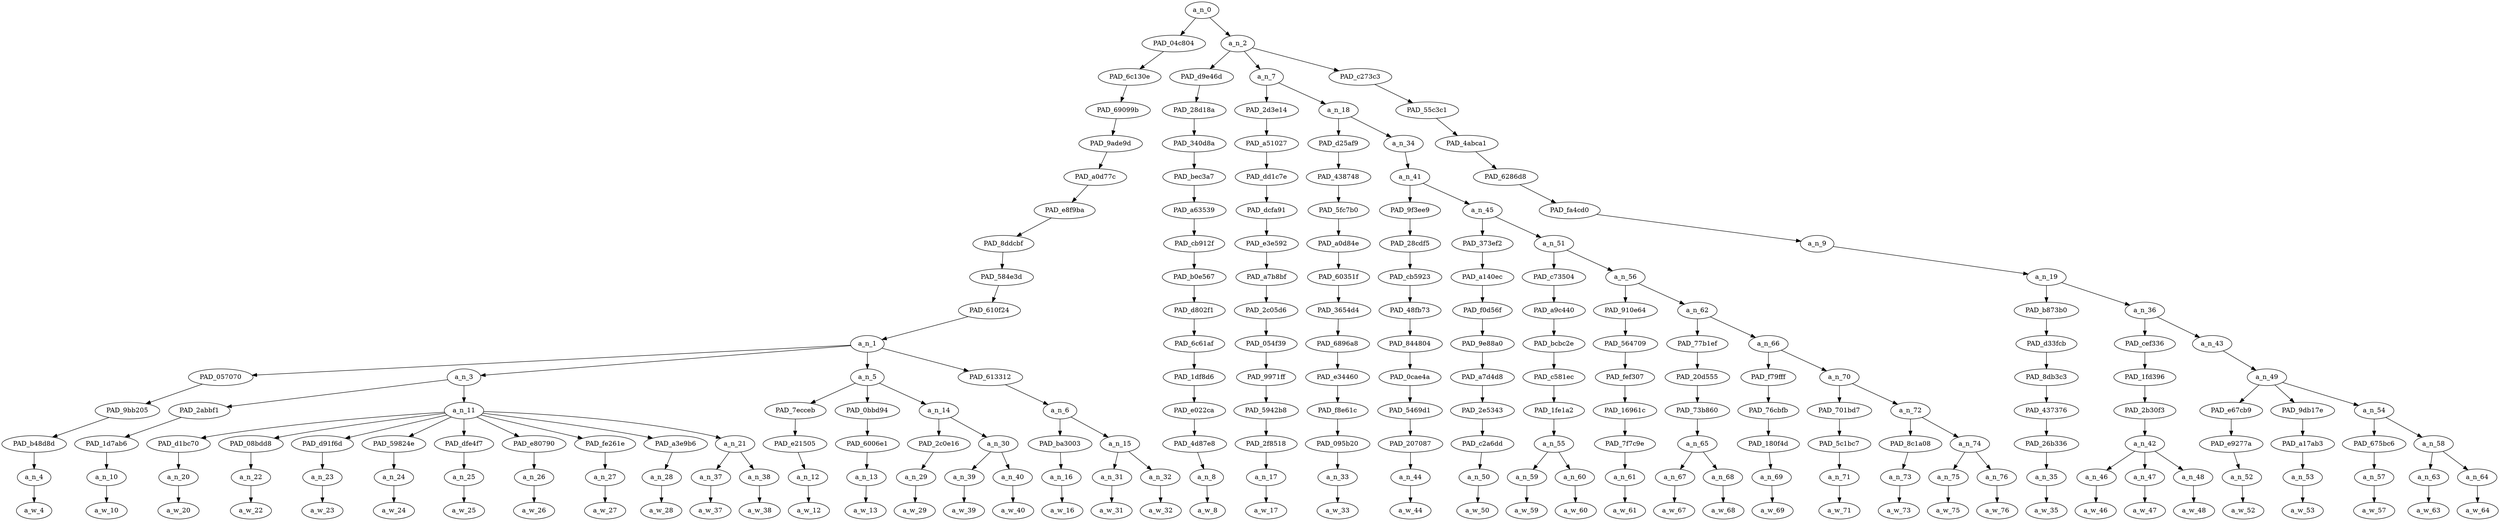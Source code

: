 strict digraph "" {
	a_n_0	[div_dir=-1,
		index=0,
		level=15,
		pos="20.988850911458332,15!",
		text_span="[0, 1, 2, 3, 4, 5, 6, 7, 8, 9, 10, 11, 12, 13, 14, 15, 16, 17, 18, 19, 20, 21, 22, 23, 24, 25, 26, 27, 28, 29, 30, 31, 32, 33, 34, \
35, 36, 37, 38, 39, 40, 41, 42, 43]",
		value=0.99999999];
	PAD_04c804	[div_dir=-1,
		index=0,
		level=14,
		pos="11.354166666666666,14!",
		text_span="[0, 1, 2, 3, 4, 5, 6, 7, 8, 9, 10, 11, 12, 13, 14, 15, 16, 17, 18, 19]",
		value=0.41052605];
	a_n_0 -> PAD_04c804;
	a_n_2	[div_dir=1,
		index=1,
		level=14,
		pos="30.62353515625,14!",
		text_span="[20, 21, 22, 23, 24, 25, 26, 27, 28, 29, 30, 31, 32, 33, 34, 35, 36, 37, 38, 39, 40, 41, 42, 43]",
		value=0.58946340];
	a_n_0 -> a_n_2;
	PAD_6c130e	[div_dir=-1,
		index=0,
		level=13,
		pos="11.354166666666666,13!",
		text_span="[0, 1, 2, 3, 4, 5, 6, 7, 8, 9, 10, 11, 12, 13, 14, 15, 16, 17, 18, 19]",
		value=0.41052605];
	PAD_04c804 -> PAD_6c130e;
	PAD_69099b	[div_dir=-1,
		index=0,
		level=12,
		pos="11.354166666666666,12!",
		text_span="[0, 1, 2, 3, 4, 5, 6, 7, 8, 9, 10, 11, 12, 13, 14, 15, 16, 17, 18, 19]",
		value=0.41052605];
	PAD_6c130e -> PAD_69099b;
	PAD_9ade9d	[div_dir=-1,
		index=0,
		level=11,
		pos="11.354166666666666,11!",
		text_span="[0, 1, 2, 3, 4, 5, 6, 7, 8, 9, 10, 11, 12, 13, 14, 15, 16, 17, 18, 19]",
		value=0.41052605];
	PAD_69099b -> PAD_9ade9d;
	PAD_a0d77c	[div_dir=-1,
		index=0,
		level=10,
		pos="11.354166666666666,10!",
		text_span="[0, 1, 2, 3, 4, 5, 6, 7, 8, 9, 10, 11, 12, 13, 14, 15, 16, 17, 18, 19]",
		value=0.41052605];
	PAD_9ade9d -> PAD_a0d77c;
	PAD_e8f9ba	[div_dir=-1,
		index=0,
		level=9,
		pos="11.354166666666666,9!",
		text_span="[0, 1, 2, 3, 4, 5, 6, 7, 8, 9, 10, 11, 12, 13, 14, 15, 16, 17, 18, 19]",
		value=0.41052605];
	PAD_a0d77c -> PAD_e8f9ba;
	PAD_8ddcbf	[div_dir=-1,
		index=0,
		level=8,
		pos="11.354166666666666,8!",
		text_span="[0, 1, 2, 3, 4, 5, 6, 7, 8, 9, 10, 11, 12, 13, 14, 15, 16, 17, 18, 19]",
		value=0.41052605];
	PAD_e8f9ba -> PAD_8ddcbf;
	PAD_584e3d	[div_dir=-1,
		index=0,
		level=7,
		pos="11.354166666666666,7!",
		text_span="[0, 1, 2, 3, 4, 5, 6, 7, 8, 9, 10, 11, 12, 13, 14, 15, 16, 17, 18, 19]",
		value=0.41052605];
	PAD_8ddcbf -> PAD_584e3d;
	PAD_610f24	[div_dir=-1,
		index=0,
		level=6,
		pos="11.354166666666666,6!",
		text_span="[0, 1, 2, 3, 4, 5, 6, 7, 8, 9, 10, 11, 12, 13, 14, 15, 16, 17, 18, 19]",
		value=0.41052605];
	PAD_584e3d -> PAD_610f24;
	a_n_1	[div_dir=-1,
		index=0,
		level=5,
		pos="11.354166666666666,5!",
		text_span="[0, 1, 2, 3, 4, 5, 6, 7, 8, 9, 10, 11, 12, 13, 14, 15, 16, 17, 18, 19]",
		value=0.41052605];
	PAD_610f24 -> a_n_1;
	PAD_057070	[div_dir=1,
		index=1,
		level=4,
		pos="11.0,4!",
		text_span="[11]",
		value=0.01056546];
	a_n_1 -> PAD_057070;
	a_n_3	[div_dir=-1,
		index=0,
		level=4,
		pos="2.9166666666666665,4!",
		text_span="[0, 1, 2, 3, 4, 5, 6, 7, 8, 9, 10]",
		value=0.25326665];
	a_n_1 -> a_n_3;
	a_n_5	[div_dir=-1,
		index=2,
		level=4,
		pos="13.25,4!",
		text_span="[12, 13, 14, 15, 16]",
		value=0.07425305];
	a_n_1 -> a_n_5;
	PAD_613312	[div_dir=-1,
		index=3,
		level=4,
		pos="18.25,4!",
		text_span="[17, 18, 19]",
		value=0.07238681];
	a_n_1 -> PAD_613312;
	PAD_9bb205	[div_dir=1,
		index=2,
		level=3,
		pos="11.0,3!",
		text_span="[11]",
		value=0.01056546];
	PAD_057070 -> PAD_9bb205;
	PAD_b48d8d	[div_dir=1,
		index=10,
		level=2,
		pos="11.0,2!",
		text_span="[11]",
		value=0.01056546];
	PAD_9bb205 -> PAD_b48d8d;
	a_n_4	[div_dir=1,
		index=11,
		level=1,
		pos="11.0,1!",
		text_span="[11]",
		value=0.01056546];
	PAD_b48d8d -> a_n_4;
	a_w_4	[div_dir=0,
		index=11,
		level=0,
		pos="11,0!",
		text_span="[11]",
		value=but];
	a_n_4 -> a_w_4;
	PAD_2abbf1	[div_dir=-1,
		index=0,
		level=3,
		pos="0.0,3!",
		text_span="[0]",
		value=0.01728506];
	a_n_3 -> PAD_2abbf1;
	a_n_11	[div_dir=1,
		index=1,
		level=3,
		pos="5.833333333333333,3!",
		text_span="[1, 2, 3, 4, 5, 6, 7, 8, 9, 10]",
		value=0.23593929];
	a_n_3 -> a_n_11;
	PAD_1d7ab6	[div_dir=-1,
		index=0,
		level=2,
		pos="0.0,2!",
		text_span="[0]",
		value=0.01728506];
	PAD_2abbf1 -> PAD_1d7ab6;
	a_n_10	[div_dir=-1,
		index=0,
		level=1,
		pos="0.0,1!",
		text_span="[0]",
		value=0.01728506];
	PAD_1d7ab6 -> a_n_10;
	a_w_10	[div_dir=0,
		index=0,
		level=0,
		pos="0,0!",
		text_span="[0]",
		value=look];
	a_n_10 -> a_w_10;
	PAD_d1bc70	[div_dir=-1,
		index=1,
		level=2,
		pos="1.0,2!",
		text_span="[1]",
		value=0.01242189];
	a_n_11 -> PAD_d1bc70;
	PAD_08bdd8	[div_dir=1,
		index=3,
		level=2,
		pos="4.0,2!",
		text_span="[4]",
		value=0.01869453];
	a_n_11 -> PAD_08bdd8;
	PAD_d91f6d	[div_dir=1,
		index=4,
		level=2,
		pos="5.0,2!",
		text_span="[5]",
		value=0.04262700];
	a_n_11 -> PAD_d91f6d;
	PAD_59824e	[div_dir=-1,
		index=5,
		level=2,
		pos="6.0,2!",
		text_span="[6]",
		value=0.02681362];
	a_n_11 -> PAD_59824e;
	PAD_dfe4f7	[div_dir=1,
		index=6,
		level=2,
		pos="7.0,2!",
		text_span="[7]",
		value=0.02877621];
	a_n_11 -> PAD_dfe4f7;
	PAD_e80790	[div_dir=1,
		index=7,
		level=2,
		pos="8.0,2!",
		text_span="[8]",
		value=0.02528611];
	a_n_11 -> PAD_e80790;
	PAD_fe261e	[div_dir=1,
		index=8,
		level=2,
		pos="9.0,2!",
		text_span="[9]",
		value=0.02041650];
	a_n_11 -> PAD_fe261e;
	PAD_a3e9b6	[div_dir=-1,
		index=9,
		level=2,
		pos="10.0,2!",
		text_span="[10]",
		value=0.01808402];
	a_n_11 -> PAD_a3e9b6;
	a_n_21	[div_dir=-1,
		index=2,
		level=2,
		pos="2.5,2!",
		text_span="[2, 3]",
		value=0.04281732];
	a_n_11 -> a_n_21;
	a_n_20	[div_dir=-1,
		index=1,
		level=1,
		pos="1.0,1!",
		text_span="[1]",
		value=0.01242189];
	PAD_d1bc70 -> a_n_20;
	a_w_20	[div_dir=0,
		index=1,
		level=0,
		pos="1,0!",
		text_span="[1]",
		value=all];
	a_n_20 -> a_w_20;
	a_n_22	[div_dir=1,
		index=4,
		level=1,
		pos="4.0,1!",
		text_span="[4]",
		value=0.01869453];
	PAD_08bdd8 -> a_n_22;
	a_w_22	[div_dir=0,
		index=4,
		level=0,
		pos="4,0!",
		text_span="[4]",
		value=solid];
	a_n_22 -> a_w_22;
	a_n_23	[div_dir=1,
		index=5,
		level=1,
		pos="5.0,1!",
		text_span="[5]",
		value=0.04262700];
	PAD_d91f6d -> a_n_23;
	a_w_23	[div_dir=0,
		index=5,
		level=0,
		pos="5,0!",
		text_span="[5]",
		value=nw];
	a_n_23 -> a_w_23;
	a_n_24	[div_dir=-1,
		index=6,
		level=1,
		pos="6.0,1!",
		text_span="[6]",
		value=0.02681362];
	PAD_59824e -> a_n_24;
	a_w_24	[div_dir=0,
		index=6,
		level=0,
		pos="6,0!",
		text_span="[6]",
		value=european];
	a_n_24 -> a_w_24;
	a_n_25	[div_dir=1,
		index=7,
		level=1,
		pos="7.0,1!",
		text_span="[7]",
		value=0.02877621];
	PAD_dfe4f7 -> a_n_25;
	a_w_25	[div_dir=0,
		index=7,
		level=0,
		pos="7,0!",
		text_span="[7]",
		value=descended];
	a_n_25 -> a_w_25;
	a_n_26	[div_dir=1,
		index=8,
		level=1,
		pos="8.0,1!",
		text_span="[8]",
		value=0.02528611];
	PAD_e80790 -> a_n_26;
	a_w_26	[div_dir=0,
		index=8,
		level=0,
		pos="8,0!",
		text_span="[8]",
		value=white];
	a_n_26 -> a_w_26;
	a_n_27	[div_dir=1,
		index=9,
		level=1,
		pos="9.0,1!",
		text_span="[9]",
		value=0.02041650];
	PAD_fe261e -> a_n_27;
	a_w_27	[div_dir=0,
		index=9,
		level=0,
		pos="9,0!",
		text_span="[9]",
		value=men];
	a_n_27 -> a_w_27;
	a_n_28	[div_dir=-1,
		index=10,
		level=1,
		pos="10.0,1!",
		text_span="[10]",
		value=0.01808402];
	PAD_a3e9b6 -> a_n_28;
	a_w_28	[div_dir=0,
		index=10,
		level=0,
		pos="10,0!",
		text_span="[10]",
		value=women];
	a_n_28 -> a_w_28;
	a_n_37	[div_dir=-1,
		index=2,
		level=1,
		pos="2.0,1!",
		text_span="[2]",
		value=0.02656229];
	a_n_21 -> a_n_37;
	a_n_38	[div_dir=-1,
		index=3,
		level=1,
		pos="3.0,1!",
		text_span="[3]",
		value=0.01616687];
	a_n_21 -> a_n_38;
	a_w_37	[div_dir=0,
		index=2,
		level=0,
		pos="2,0!",
		text_span="[2]",
		value=american];
	a_n_37 -> a_w_37;
	a_w_38	[div_dir=0,
		index=3,
		level=0,
		pos="3,0!",
		text_span="[3]",
		value=good];
	a_n_38 -> a_w_38;
	PAD_7ecceb	[div_dir=-1,
		index=3,
		level=3,
		pos="12.0,3!",
		text_span="[12]",
		value=0.01000739];
	a_n_5 -> PAD_7ecceb;
	PAD_0bbd94	[div_dir=-1,
		index=4,
		level=3,
		pos="13.0,3!",
		text_span="[13]",
		value=0.01592715];
	a_n_5 -> PAD_0bbd94;
	a_n_14	[div_dir=1,
		index=5,
		level=3,
		pos="14.75,3!",
		text_span="[14, 15, 16]",
		value=0.04827625];
	a_n_5 -> a_n_14;
	PAD_e21505	[div_dir=-1,
		index=11,
		level=2,
		pos="12.0,2!",
		text_span="[12]",
		value=0.01000739];
	PAD_7ecceb -> PAD_e21505;
	a_n_12	[div_dir=-1,
		index=12,
		level=1,
		pos="12.0,1!",
		text_span="[12]",
		value=0.01000739];
	PAD_e21505 -> a_n_12;
	a_w_12	[div_dir=0,
		index=12,
		level=0,
		pos="12,0!",
		text_span="[12]",
		value=have];
	a_n_12 -> a_w_12;
	PAD_6006e1	[div_dir=-1,
		index=12,
		level=2,
		pos="13.0,2!",
		text_span="[13]",
		value=0.01592715];
	PAD_0bbd94 -> PAD_6006e1;
	a_n_13	[div_dir=-1,
		index=13,
		level=1,
		pos="13.0,1!",
		text_span="[13]",
		value=0.01592715];
	PAD_6006e1 -> a_n_13;
	a_w_13	[div_dir=0,
		index=13,
		level=0,
		pos="13,0!",
		text_span="[13]",
		value=balls];
	a_n_13 -> a_w_13;
	PAD_2c0e16	[div_dir=1,
		index=13,
		level=2,
		pos="14.0,2!",
		text_span="[14]",
		value=0.01128039];
	a_n_14 -> PAD_2c0e16;
	a_n_30	[div_dir=-1,
		index=14,
		level=2,
		pos="15.5,2!",
		text_span="[15, 16]",
		value=0.03698554];
	a_n_14 -> a_n_30;
	a_n_29	[div_dir=1,
		index=14,
		level=1,
		pos="14.0,1!",
		text_span="[14]",
		value=0.01128039];
	PAD_2c0e16 -> a_n_29;
	a_w_29	[div_dir=0,
		index=14,
		level=0,
		pos="14,0!",
		text_span="[14]",
		value=by];
	a_n_29 -> a_w_29;
	a_n_39	[div_dir=1,
		index=15,
		level=1,
		pos="15.0,1!",
		text_span="[15]",
		value=0.01421275];
	a_n_30 -> a_n_39;
	a_n_40	[div_dir=-1,
		index=16,
		level=1,
		pos="16.0,1!",
		text_span="[16]",
		value=0.02275659];
	a_n_30 -> a_n_40;
	a_w_39	[div_dir=0,
		index=15,
		level=0,
		pos="15,0!",
		text_span="[15]",
		value=your];
	a_n_39 -> a_w_39;
	a_w_40	[div_dir=0,
		index=16,
		level=0,
		pos="16,0!",
		text_span="[16]",
		value=behavior];
	a_n_40 -> a_w_40;
	a_n_6	[div_dir=-1,
		index=6,
		level=3,
		pos="18.25,3!",
		text_span="[17, 18, 19]",
		value=0.07238681];
	PAD_613312 -> a_n_6;
	PAD_ba3003	[div_dir=1,
		index=16,
		level=2,
		pos="19.0,2!",
		text_span="[19]",
		value=0.01900793];
	a_n_6 -> PAD_ba3003;
	a_n_15	[div_dir=-1,
		index=15,
		level=2,
		pos="17.5,2!",
		text_span="[17, 18]",
		value=0.05335177];
	a_n_6 -> a_n_15;
	a_n_16	[div_dir=1,
		index=19,
		level=1,
		pos="19.0,1!",
		text_span="[19]",
		value=0.01900793];
	PAD_ba3003 -> a_n_16;
	a_w_16	[div_dir=0,
		index=19,
		level=0,
		pos="19,0!",
		text_span="[19]",
		value=theme];
	a_n_16 -> a_w_16;
	a_n_31	[div_dir=-1,
		index=17,
		level=1,
		pos="17.0,1!",
		text_span="[17]",
		value=0.02847064];
	a_n_15 -> a_n_31;
	a_n_32	[div_dir=-1,
		index=18,
		level=1,
		pos="18.0,1!",
		text_span="[18]",
		value=0.02473514];
	a_n_15 -> a_n_32;
	a_w_31	[div_dir=0,
		index=17,
		level=0,
		pos="17,0!",
		text_span="[17]",
		value=fight];
	a_n_31 -> a_w_31;
	a_w_32	[div_dir=0,
		index=18,
		level=0,
		pos="18,0!",
		text_span="[18]",
		value=club];
	a_n_32 -> a_w_32;
	PAD_d9e46d	[div_dir=1,
		index=2,
		level=13,
		pos="34.0,13!",
		text_span="[34]",
		value=0.03151457];
	a_n_2 -> PAD_d9e46d;
	a_n_7	[div_dir=1,
		index=1,
		level=13,
		pos="21.05810546875,13!",
		text_span="[20, 21, 22, 23, 24, 25, 26, 27, 28, 29, 30, 31, 32, 33]",
		value=0.22509767];
	a_n_2 -> a_n_7;
	PAD_c273c3	[div_dir=1,
		index=3,
		level=13,
		pos="36.8125,13!",
		text_span="[35, 36, 37, 38, 39, 40, 41, 42, 43]",
		value=0.33281831];
	a_n_2 -> PAD_c273c3;
	PAD_28d18a	[div_dir=1,
		index=3,
		level=12,
		pos="34.0,12!",
		text_span="[34]",
		value=0.03151457];
	PAD_d9e46d -> PAD_28d18a;
	PAD_340d8a	[div_dir=1,
		index=4,
		level=11,
		pos="34.0,11!",
		text_span="[34]",
		value=0.03151457];
	PAD_28d18a -> PAD_340d8a;
	PAD_bec3a7	[div_dir=1,
		index=4,
		level=10,
		pos="34.0,10!",
		text_span="[34]",
		value=0.03151457];
	PAD_340d8a -> PAD_bec3a7;
	PAD_a63539	[div_dir=1,
		index=5,
		level=9,
		pos="34.0,9!",
		text_span="[34]",
		value=0.03151457];
	PAD_bec3a7 -> PAD_a63539;
	PAD_cb912f	[div_dir=1,
		index=6,
		level=8,
		pos="34.0,8!",
		text_span="[34]",
		value=0.03151457];
	PAD_a63539 -> PAD_cb912f;
	PAD_b0e567	[div_dir=1,
		index=7,
		level=7,
		pos="34.0,7!",
		text_span="[34]",
		value=0.03151457];
	PAD_cb912f -> PAD_b0e567;
	PAD_d802f1	[div_dir=1,
		index=8,
		level=6,
		pos="34.0,6!",
		text_span="[34]",
		value=0.03151457];
	PAD_b0e567 -> PAD_d802f1;
	PAD_6c61af	[div_dir=1,
		index=9,
		level=5,
		pos="34.0,5!",
		text_span="[34]",
		value=0.03151457];
	PAD_d802f1 -> PAD_6c61af;
	PAD_1df8d6	[div_dir=1,
		index=13,
		level=4,
		pos="34.0,4!",
		text_span="[34]",
		value=0.03151457];
	PAD_6c61af -> PAD_1df8d6;
	PAD_e022ca	[div_dir=1,
		index=17,
		level=3,
		pos="34.0,3!",
		text_span="[34]",
		value=0.03151457];
	PAD_1df8d6 -> PAD_e022ca;
	PAD_4d87e8	[div_dir=1,
		index=28,
		level=2,
		pos="34.0,2!",
		text_span="[34]",
		value=0.03151457];
	PAD_e022ca -> PAD_4d87e8;
	a_n_8	[div_dir=1,
		index=34,
		level=1,
		pos="34.0,1!",
		text_span="[34]",
		value=0.03151457];
	PAD_4d87e8 -> a_n_8;
	a_w_8	[div_dir=0,
		index=34,
		level=0,
		pos="34,0!",
		text_span="[34]",
		value=but1];
	a_n_8 -> a_w_8;
	PAD_2d3e14	[div_dir=1,
		index=1,
		level=12,
		pos="20.0,12!",
		text_span="[20]",
		value=0.00942533];
	a_n_7 -> PAD_2d3e14;
	a_n_18	[div_dir=1,
		index=2,
		level=12,
		pos="22.1162109375,12!",
		text_span="[21, 22, 23, 24, 25, 26, 27, 28, 29, 30, 31, 32, 33]",
		value=0.21564152];
	a_n_7 -> a_n_18;
	PAD_a51027	[div_dir=1,
		index=1,
		level=11,
		pos="20.0,11!",
		text_span="[20]",
		value=0.00942533];
	PAD_2d3e14 -> PAD_a51027;
	PAD_dd1c7e	[div_dir=1,
		index=1,
		level=10,
		pos="20.0,10!",
		text_span="[20]",
		value=0.00942533];
	PAD_a51027 -> PAD_dd1c7e;
	PAD_dcfa91	[div_dir=1,
		index=1,
		level=9,
		pos="20.0,9!",
		text_span="[20]",
		value=0.00942533];
	PAD_dd1c7e -> PAD_dcfa91;
	PAD_e3e592	[div_dir=1,
		index=1,
		level=8,
		pos="20.0,8!",
		text_span="[20]",
		value=0.00942533];
	PAD_dcfa91 -> PAD_e3e592;
	PAD_a7b8bf	[div_dir=1,
		index=1,
		level=7,
		pos="20.0,7!",
		text_span="[20]",
		value=0.00942533];
	PAD_e3e592 -> PAD_a7b8bf;
	PAD_2c05d6	[div_dir=1,
		index=1,
		level=6,
		pos="20.0,6!",
		text_span="[20]",
		value=0.00942533];
	PAD_a7b8bf -> PAD_2c05d6;
	PAD_054f39	[div_dir=1,
		index=1,
		level=5,
		pos="20.0,5!",
		text_span="[20]",
		value=0.00942533];
	PAD_2c05d6 -> PAD_054f39;
	PAD_9971ff	[div_dir=1,
		index=4,
		level=4,
		pos="20.0,4!",
		text_span="[20]",
		value=0.00942533];
	PAD_054f39 -> PAD_9971ff;
	PAD_5942b8	[div_dir=1,
		index=7,
		level=3,
		pos="20.0,3!",
		text_span="[20]",
		value=0.00942533];
	PAD_9971ff -> PAD_5942b8;
	PAD_2f8518	[div_dir=1,
		index=17,
		level=2,
		pos="20.0,2!",
		text_span="[20]",
		value=0.00942533];
	PAD_5942b8 -> PAD_2f8518;
	a_n_17	[div_dir=1,
		index=20,
		level=1,
		pos="20.0,1!",
		text_span="[20]",
		value=0.00942533];
	PAD_2f8518 -> a_n_17;
	a_w_17	[div_dir=0,
		index=20,
		level=0,
		pos="20,0!",
		text_span="[20]",
		value=i];
	a_n_17 -> a_w_17;
	PAD_d25af9	[div_dir=-1,
		index=2,
		level=11,
		pos="21.0,11!",
		text_span="[21]",
		value=0.00879780];
	a_n_18 -> PAD_d25af9;
	a_n_34	[div_dir=1,
		index=3,
		level=11,
		pos="23.232421875,11!",
		text_span="[22, 23, 24, 25, 26, 27, 28, 29, 30, 31, 32, 33]",
		value=0.20681793];
	a_n_18 -> a_n_34;
	PAD_438748	[div_dir=-1,
		index=2,
		level=10,
		pos="21.0,10!",
		text_span="[21]",
		value=0.00879780];
	PAD_d25af9 -> PAD_438748;
	PAD_5fc7b0	[div_dir=-1,
		index=2,
		level=9,
		pos="21.0,9!",
		text_span="[21]",
		value=0.00879780];
	PAD_438748 -> PAD_5fc7b0;
	PAD_a0d84e	[div_dir=-1,
		index=2,
		level=8,
		pos="21.0,8!",
		text_span="[21]",
		value=0.00879780];
	PAD_5fc7b0 -> PAD_a0d84e;
	PAD_60351f	[div_dir=-1,
		index=2,
		level=7,
		pos="21.0,7!",
		text_span="[21]",
		value=0.00879780];
	PAD_a0d84e -> PAD_60351f;
	PAD_3654d4	[div_dir=-1,
		index=2,
		level=6,
		pos="21.0,6!",
		text_span="[21]",
		value=0.00879780];
	PAD_60351f -> PAD_3654d4;
	PAD_6896a8	[div_dir=-1,
		index=2,
		level=5,
		pos="21.0,5!",
		text_span="[21]",
		value=0.00879780];
	PAD_3654d4 -> PAD_6896a8;
	PAD_e34460	[div_dir=-1,
		index=5,
		level=4,
		pos="21.0,4!",
		text_span="[21]",
		value=0.00879780];
	PAD_6896a8 -> PAD_e34460;
	PAD_f8e61c	[div_dir=-1,
		index=8,
		level=3,
		pos="21.0,3!",
		text_span="[21]",
		value=0.00879780];
	PAD_e34460 -> PAD_f8e61c;
	PAD_095b20	[div_dir=-1,
		index=18,
		level=2,
		pos="21.0,2!",
		text_span="[21]",
		value=0.00879780];
	PAD_f8e61c -> PAD_095b20;
	a_n_33	[div_dir=-1,
		index=21,
		level=1,
		pos="21.0,1!",
		text_span="[21]",
		value=0.00879780];
	PAD_095b20 -> a_n_33;
	a_w_33	[div_dir=0,
		index=21,
		level=0,
		pos="21,0!",
		text_span="[21]",
		value=think];
	a_n_33 -> a_w_33;
	a_n_41	[div_dir=1,
		index=3,
		level=10,
		pos="23.232421875,10!",
		text_span="[22, 23, 24, 25, 26, 27, 28, 29, 30, 31, 32, 33]",
		value=0.20678465];
	a_n_34 -> a_n_41;
	PAD_9f3ee9	[div_dir=1,
		index=3,
		level=9,
		pos="22.0,9!",
		text_span="[22]",
		value=0.00733037];
	a_n_41 -> PAD_9f3ee9;
	a_n_45	[div_dir=1,
		index=4,
		level=9,
		pos="24.46484375,9!",
		text_span="[23, 24, 25, 26, 27, 28, 29, 30, 31, 32, 33]",
		value=0.19942099];
	a_n_41 -> a_n_45;
	PAD_28cdf5	[div_dir=1,
		index=3,
		level=8,
		pos="22.0,8!",
		text_span="[22]",
		value=0.00733037];
	PAD_9f3ee9 -> PAD_28cdf5;
	PAD_cb5923	[div_dir=1,
		index=3,
		level=7,
		pos="22.0,7!",
		text_span="[22]",
		value=0.00733037];
	PAD_28cdf5 -> PAD_cb5923;
	PAD_48fb73	[div_dir=1,
		index=3,
		level=6,
		pos="22.0,6!",
		text_span="[22]",
		value=0.00733037];
	PAD_cb5923 -> PAD_48fb73;
	PAD_844804	[div_dir=1,
		index=3,
		level=5,
		pos="22.0,5!",
		text_span="[22]",
		value=0.00733037];
	PAD_48fb73 -> PAD_844804;
	PAD_0cae4a	[div_dir=1,
		index=6,
		level=4,
		pos="22.0,4!",
		text_span="[22]",
		value=0.00733037];
	PAD_844804 -> PAD_0cae4a;
	PAD_5469d1	[div_dir=1,
		index=9,
		level=3,
		pos="22.0,3!",
		text_span="[22]",
		value=0.00733037];
	PAD_0cae4a -> PAD_5469d1;
	PAD_207087	[div_dir=1,
		index=19,
		level=2,
		pos="22.0,2!",
		text_span="[22]",
		value=0.00733037];
	PAD_5469d1 -> PAD_207087;
	a_n_44	[div_dir=1,
		index=22,
		level=1,
		pos="22.0,1!",
		text_span="[22]",
		value=0.00733037];
	PAD_207087 -> a_n_44;
	a_w_44	[div_dir=0,
		index=22,
		level=0,
		pos="22,0!",
		text_span="[22]",
		value=this];
	a_n_44 -> a_w_44;
	PAD_373ef2	[div_dir=1,
		index=4,
		level=8,
		pos="23.0,8!",
		text_span="[23]",
		value=0.00822772];
	a_n_45 -> PAD_373ef2;
	a_n_51	[div_dir=1,
		index=5,
		level=8,
		pos="25.9296875,8!",
		text_span="[24, 25, 26, 27, 28, 29, 30, 31, 32, 33]",
		value=0.19116452];
	a_n_45 -> a_n_51;
	PAD_a140ec	[div_dir=1,
		index=4,
		level=7,
		pos="23.0,7!",
		text_span="[23]",
		value=0.00822772];
	PAD_373ef2 -> PAD_a140ec;
	PAD_f0d56f	[div_dir=1,
		index=4,
		level=6,
		pos="23.0,6!",
		text_span="[23]",
		value=0.00822772];
	PAD_a140ec -> PAD_f0d56f;
	PAD_9e88a0	[div_dir=1,
		index=4,
		level=5,
		pos="23.0,5!",
		text_span="[23]",
		value=0.00822772];
	PAD_f0d56f -> PAD_9e88a0;
	PAD_a7d4d8	[div_dir=1,
		index=7,
		level=4,
		pos="23.0,4!",
		text_span="[23]",
		value=0.00822772];
	PAD_9e88a0 -> PAD_a7d4d8;
	PAD_2e5343	[div_dir=1,
		index=10,
		level=3,
		pos="23.0,3!",
		text_span="[23]",
		value=0.00822772];
	PAD_a7d4d8 -> PAD_2e5343;
	PAD_c2a6dd	[div_dir=1,
		index=20,
		level=2,
		pos="23.0,2!",
		text_span="[23]",
		value=0.00822772];
	PAD_2e5343 -> PAD_c2a6dd;
	a_n_50	[div_dir=1,
		index=23,
		level=1,
		pos="23.0,1!",
		text_span="[23]",
		value=0.00822772];
	PAD_c2a6dd -> a_n_50;
	a_w_50	[div_dir=0,
		index=23,
		level=0,
		pos="23,0!",
		text_span="[23]",
		value=is];
	a_n_50 -> a_w_50;
	PAD_c73504	[div_dir=-1,
		index=5,
		level=7,
		pos="24.5,7!",
		text_span="[24, 25]",
		value=0.01682892];
	a_n_51 -> PAD_c73504;
	a_n_56	[div_dir=1,
		index=6,
		level=7,
		pos="27.359375,7!",
		text_span="[26, 27, 28, 29, 30, 31, 32, 33]",
		value=0.17430956];
	a_n_51 -> a_n_56;
	PAD_a9c440	[div_dir=-1,
		index=5,
		level=6,
		pos="24.5,6!",
		text_span="[24, 25]",
		value=0.01682892];
	PAD_c73504 -> PAD_a9c440;
	PAD_bcbc2e	[div_dir=-1,
		index=5,
		level=5,
		pos="24.5,5!",
		text_span="[24, 25]",
		value=0.01682892];
	PAD_a9c440 -> PAD_bcbc2e;
	PAD_c581ec	[div_dir=-1,
		index=8,
		level=4,
		pos="24.5,4!",
		text_span="[24, 25]",
		value=0.01682892];
	PAD_bcbc2e -> PAD_c581ec;
	PAD_1fe1a2	[div_dir=-1,
		index=11,
		level=3,
		pos="24.5,3!",
		text_span="[24, 25]",
		value=0.01682892];
	PAD_c581ec -> PAD_1fe1a2;
	a_n_55	[div_dir=-1,
		index=21,
		level=2,
		pos="24.5,2!",
		text_span="[24, 25]",
		value=0.01682892];
	PAD_1fe1a2 -> a_n_55;
	a_n_59	[div_dir=1,
		index=24,
		level=1,
		pos="24.0,1!",
		text_span="[24]",
		value=0.00693161];
	a_n_55 -> a_n_59;
	a_n_60	[div_dir=-1,
		index=25,
		level=1,
		pos="25.0,1!",
		text_span="[25]",
		value=0.00989160];
	a_n_55 -> a_n_60;
	a_w_59	[div_dir=0,
		index=24,
		level=0,
		pos="24,0!",
		text_span="[24]",
		value=more];
	a_n_59 -> a_w_59;
	a_w_60	[div_dir=0,
		index=25,
		level=0,
		pos="25,0!",
		text_span="[25]",
		value=important];
	a_n_60 -> a_w_60;
	PAD_910e64	[div_dir=-1,
		index=6,
		level=6,
		pos="26.0,6!",
		text_span="[26]",
		value=0.00727742];
	a_n_56 -> PAD_910e64;
	a_n_62	[div_dir=1,
		index=7,
		level=6,
		pos="28.71875,6!",
		text_span="[27, 28, 29, 30, 31, 32, 33]",
		value=0.16700032];
	a_n_56 -> a_n_62;
	PAD_564709	[div_dir=-1,
		index=6,
		level=5,
		pos="26.0,5!",
		text_span="[26]",
		value=0.00727742];
	PAD_910e64 -> PAD_564709;
	PAD_fef307	[div_dir=-1,
		index=9,
		level=4,
		pos="26.0,4!",
		text_span="[26]",
		value=0.00727742];
	PAD_564709 -> PAD_fef307;
	PAD_16961c	[div_dir=-1,
		index=12,
		level=3,
		pos="26.0,3!",
		text_span="[26]",
		value=0.00727742];
	PAD_fef307 -> PAD_16961c;
	PAD_7f7c9e	[div_dir=-1,
		index=22,
		level=2,
		pos="26.0,2!",
		text_span="[26]",
		value=0.00727742];
	PAD_16961c -> PAD_7f7c9e;
	a_n_61	[div_dir=-1,
		index=26,
		level=1,
		pos="26.0,1!",
		text_span="[26]",
		value=0.00727742];
	PAD_7f7c9e -> a_n_61;
	a_w_61	[div_dir=0,
		index=26,
		level=0,
		pos="26,0!",
		text_span="[26]",
		value=than];
	a_n_61 -> a_w_61;
	PAD_77b1ef	[div_dir=1,
		index=7,
		level=5,
		pos="27.5,5!",
		text_span="[27, 28]",
		value=0.04119417];
	a_n_62 -> PAD_77b1ef;
	a_n_66	[div_dir=1,
		index=8,
		level=5,
		pos="29.9375,5!",
		text_span="[29, 30, 31, 32, 33]",
		value=0.12576121];
	a_n_62 -> a_n_66;
	PAD_20d555	[div_dir=1,
		index=10,
		level=4,
		pos="27.5,4!",
		text_span="[27, 28]",
		value=0.04119417];
	PAD_77b1ef -> PAD_20d555;
	PAD_73b860	[div_dir=1,
		index=13,
		level=3,
		pos="27.5,3!",
		text_span="[27, 28]",
		value=0.04119417];
	PAD_20d555 -> PAD_73b860;
	a_n_65	[div_dir=1,
		index=23,
		level=2,
		pos="27.5,2!",
		text_span="[27, 28]",
		value=0.04119417];
	PAD_73b860 -> a_n_65;
	a_n_67	[div_dir=-1,
		index=27,
		level=1,
		pos="27.0,1!",
		text_span="[27]",
		value=0.01142785];
	a_n_65 -> a_n_67;
	a_n_68	[div_dir=1,
		index=28,
		level=1,
		pos="28.0,1!",
		text_span="[28]",
		value=0.02970422];
	a_n_65 -> a_n_68;
	a_w_67	[div_dir=0,
		index=27,
		level=0,
		pos="27,0!",
		text_span="[27]",
		value=which];
	a_n_67 -> a_w_67;
	a_w_68	[div_dir=0,
		index=28,
		level=0,
		pos="28,0!",
		text_span="[28]",
		value=flag];
	a_n_68 -> a_w_68;
	PAD_f79fff	[div_dir=1,
		index=11,
		level=4,
		pos="29.0,4!",
		text_span="[29]",
		value=0.01155772];
	a_n_66 -> PAD_f79fff;
	a_n_70	[div_dir=1,
		index=12,
		level=4,
		pos="30.875,4!",
		text_span="[30, 31, 32, 33]",
		value=0.11419027];
	a_n_66 -> a_n_70;
	PAD_76cbfb	[div_dir=1,
		index=14,
		level=3,
		pos="29.0,3!",
		text_span="[29]",
		value=0.01155772];
	PAD_f79fff -> PAD_76cbfb;
	PAD_180f4d	[div_dir=1,
		index=24,
		level=2,
		pos="29.0,2!",
		text_span="[29]",
		value=0.01155772];
	PAD_76cbfb -> PAD_180f4d;
	a_n_69	[div_dir=1,
		index=29,
		level=1,
		pos="29.0,1!",
		text_span="[29]",
		value=0.01155772];
	PAD_180f4d -> a_n_69;
	a_w_69	[div_dir=0,
		index=29,
		level=0,
		pos="29,0!",
		text_span="[29]",
		value=they];
	a_n_69 -> a_w_69;
	PAD_701bd7	[div_dir=-1,
		index=15,
		level=3,
		pos="30.0,3!",
		text_span="[30]",
		value=0.00994520];
	a_n_70 -> PAD_701bd7;
	a_n_72	[div_dir=1,
		index=16,
		level=3,
		pos="31.75,3!",
		text_span="[31, 32, 33]",
		value=0.10423059];
	a_n_70 -> a_n_72;
	PAD_5c1bc7	[div_dir=-1,
		index=25,
		level=2,
		pos="30.0,2!",
		text_span="[30]",
		value=0.00994520];
	PAD_701bd7 -> PAD_5c1bc7;
	a_n_71	[div_dir=-1,
		index=30,
		level=1,
		pos="30.0,1!",
		text_span="[30]",
		value=0.00994520];
	PAD_5c1bc7 -> a_n_71;
	a_w_71	[div_dir=0,
		index=30,
		level=0,
		pos="30,0!",
		text_span="[30]",
		value=will];
	a_n_71 -> a_w_71;
	PAD_8c1a08	[div_dir=-1,
		index=26,
		level=2,
		pos="31.0,2!",
		text_span="[31]",
		value=0.01395109];
	a_n_72 -> PAD_8c1a08;
	a_n_74	[div_dir=1,
		index=27,
		level=2,
		pos="32.5,2!",
		text_span="[32, 33]",
		value=0.09023470];
	a_n_72 -> a_n_74;
	a_n_73	[div_dir=-1,
		index=31,
		level=1,
		pos="31.0,1!",
		text_span="[31]",
		value=0.01395109];
	PAD_8c1a08 -> a_n_73;
	a_w_73	[div_dir=0,
		index=31,
		level=0,
		pos="31,0!",
		text_span="[31]",
		value=twist];
	a_n_73 -> a_w_73;
	a_n_75	[div_dir=1,
		index=32,
		level=1,
		pos="32.0,1!",
		text_span="[32]",
		value=0.06251252];
	a_n_74 -> a_n_75;
	a_n_76	[div_dir=1,
		index=33,
		level=1,
		pos="33.0,1!",
		text_span="[33]",
		value=0.02765119];
	a_n_74 -> a_n_76;
	a_w_75	[div_dir=0,
		index=32,
		level=0,
		pos="32,0!",
		text_span="[32]",
		value=their];
	a_n_75 -> a_w_75;
	a_w_76	[div_dir=0,
		index=33,
		level=0,
		pos="33,0!",
		text_span="[33]",
		value=photos];
	a_n_76 -> a_w_76;
	PAD_55c3c1	[div_dir=1,
		index=4,
		level=12,
		pos="36.8125,12!",
		text_span="[35, 36, 37, 38, 39, 40, 41, 42, 43]",
		value=0.33281831];
	PAD_c273c3 -> PAD_55c3c1;
	PAD_4abca1	[div_dir=1,
		index=5,
		level=11,
		pos="36.8125,11!",
		text_span="[35, 36, 37, 38, 39, 40, 41, 42, 43]",
		value=0.33281831];
	PAD_55c3c1 -> PAD_4abca1;
	PAD_6286d8	[div_dir=1,
		index=5,
		level=10,
		pos="36.8125,10!",
		text_span="[35, 36, 37, 38, 39, 40, 41, 42, 43]",
		value=0.33281831];
	PAD_4abca1 -> PAD_6286d8;
	PAD_fa4cd0	[div_dir=1,
		index=6,
		level=9,
		pos="36.8125,9!",
		text_span="[35, 36, 37, 38, 39, 40, 41, 42, 43]",
		value=0.33281831];
	PAD_6286d8 -> PAD_fa4cd0;
	a_n_9	[div_dir=1,
		index=7,
		level=8,
		pos="36.8125,8!",
		text_span="[35, 36, 37, 38, 39, 40, 41, 42, 43]",
		value=0.33281831];
	PAD_fa4cd0 -> a_n_9;
	a_n_19	[div_dir=1,
		index=8,
		level=7,
		pos="36.8125,7!",
		text_span="[35, 36, 37, 38, 39, 40, 41, 42, 43]",
		value=0.33280602];
	a_n_9 -> a_n_19;
	PAD_b873b0	[div_dir=-1,
		index=9,
		level=6,
		pos="35.0,6!",
		text_span="[35]",
		value=0.01728311];
	a_n_19 -> PAD_b873b0;
	a_n_36	[div_dir=1,
		index=10,
		level=6,
		pos="38.625,6!",
		text_span="[36, 37, 38, 39, 40, 41, 42, 43]",
		value=0.31551061];
	a_n_19 -> a_n_36;
	PAD_d33fcb	[div_dir=-1,
		index=10,
		level=5,
		pos="35.0,5!",
		text_span="[35]",
		value=0.01728311];
	PAD_b873b0 -> PAD_d33fcb;
	PAD_8db3c3	[div_dir=-1,
		index=14,
		level=4,
		pos="35.0,4!",
		text_span="[35]",
		value=0.01728311];
	PAD_d33fcb -> PAD_8db3c3;
	PAD_437376	[div_dir=-1,
		index=18,
		level=3,
		pos="35.0,3!",
		text_span="[35]",
		value=0.01728311];
	PAD_8db3c3 -> PAD_437376;
	PAD_26b336	[div_dir=-1,
		index=29,
		level=2,
		pos="35.0,2!",
		text_span="[35]",
		value=0.01728311];
	PAD_437376 -> PAD_26b336;
	a_n_35	[div_dir=-1,
		index=35,
		level=1,
		pos="35.0,1!",
		text_span="[35]",
		value=0.01728311];
	PAD_26b336 -> a_n_35;
	a_w_35	[div_dir=0,
		index=35,
		level=0,
		pos="35,0!",
		text_span="[35]",
		value=see];
	a_n_35 -> a_w_35;
	PAD_cef336	[div_dir=1,
		index=11,
		level=5,
		pos="37.0,5!",
		text_span="[36, 37, 38]",
		value=0.24365750];
	a_n_36 -> PAD_cef336;
	a_n_43	[div_dir=-1,
		index=12,
		level=5,
		pos="40.25,5!",
		text_span="[39, 40, 41, 42, 43]",
		value=0.07182985];
	a_n_36 -> a_n_43;
	PAD_1fd396	[div_dir=1,
		index=15,
		level=4,
		pos="37.0,4!",
		text_span="[36, 37, 38]",
		value=0.24365750];
	PAD_cef336 -> PAD_1fd396;
	PAD_2b30f3	[div_dir=1,
		index=19,
		level=3,
		pos="37.0,3!",
		text_span="[36, 37, 38]",
		value=0.24365750];
	PAD_1fd396 -> PAD_2b30f3;
	a_n_42	[div_dir=1,
		index=30,
		level=2,
		pos="37.0,2!",
		text_span="[36, 37, 38]",
		value=0.24365750];
	PAD_2b30f3 -> a_n_42;
	a_n_46	[div_dir=-1,
		index=36,
		level=1,
		pos="36.0,1!",
		text_span="[36]",
		value=0.02235400];
	a_n_42 -> a_n_46;
	a_n_47	[div_dir=1,
		index=37,
		level=1,
		pos="37.0,1!",
		text_span="[37]",
		value=0.17313022];
	a_n_42 -> a_n_47;
	a_n_48	[div_dir=-1,
		index=38,
		level=1,
		pos="38.0,1!",
		text_span="[38]",
		value=0.04809458];
	a_n_42 -> a_n_48;
	a_w_46	[div_dir=0,
		index=36,
		level=0,
		pos="36,0!",
		text_span="[36]",
		value=the];
	a_n_46 -> a_w_46;
	a_w_47	[div_dir=0,
		index=37,
		level=0,
		pos="37,0!",
		text_span="[37]",
		value=tiki];
	a_n_47 -> a_w_47;
	a_w_48	[div_dir=0,
		index=38,
		level=0,
		pos="38,0!",
		text_span="[38]",
		value=closeups];
	a_n_48 -> a_w_48;
	a_n_49	[div_dir=-1,
		index=16,
		level=4,
		pos="40.25,4!",
		text_span="[39, 40, 41, 42, 43]",
		value=0.07178052];
	a_n_43 -> a_n_49;
	PAD_e67cb9	[div_dir=-1,
		index=20,
		level=3,
		pos="39.0,3!",
		text_span="[39]",
		value=0.01184018];
	a_n_49 -> PAD_e67cb9;
	PAD_9db17e	[div_dir=1,
		index=21,
		level=3,
		pos="40.0,3!",
		text_span="[40]",
		value=0.00848384];
	a_n_49 -> PAD_9db17e;
	a_n_54	[div_dir=-1,
		index=22,
		level=3,
		pos="41.75,3!",
		text_span="[41, 42, 43]",
		value=0.05140716];
	a_n_49 -> a_n_54;
	PAD_e9277a	[div_dir=-1,
		index=31,
		level=2,
		pos="39.0,2!",
		text_span="[39]",
		value=0.01184018];
	PAD_e67cb9 -> PAD_e9277a;
	a_n_52	[div_dir=-1,
		index=39,
		level=1,
		pos="39.0,1!",
		text_span="[39]",
		value=0.01184018];
	PAD_e9277a -> a_n_52;
	a_w_52	[div_dir=0,
		index=39,
		level=0,
		pos="39,0!",
		text_span="[39]",
		value=they1];
	a_n_52 -> a_w_52;
	PAD_a17ab3	[div_dir=1,
		index=32,
		level=2,
		pos="40.0,2!",
		text_span="[40]",
		value=0.00848384];
	PAD_9db17e -> PAD_a17ab3;
	a_n_53	[div_dir=1,
		index=40,
		level=1,
		pos="40.0,1!",
		text_span="[40]",
		value=0.00848384];
	PAD_a17ab3 -> a_n_53;
	a_w_53	[div_dir=0,
		index=40,
		level=0,
		pos="40,0!",
		text_span="[40]",
		value=still];
	a_n_53 -> a_w_53;
	PAD_675bc6	[div_dir=1,
		index=33,
		level=2,
		pos="41.0,2!",
		text_span="[41]",
		value=0.01390359];
	a_n_54 -> PAD_675bc6;
	a_n_58	[div_dir=-1,
		index=34,
		level=2,
		pos="42.5,2!",
		text_span="[42, 43]",
		value=0.03744548];
	a_n_54 -> a_n_58;
	a_n_57	[div_dir=1,
		index=41,
		level=1,
		pos="41.0,1!",
		text_span="[41]",
		value=0.01390359];
	PAD_675bc6 -> a_n_57;
	a_w_57	[div_dir=0,
		index=41,
		level=0,
		pos="41,0!",
		text_span="[41]",
		value=looked];
	a_n_57 -> a_w_57;
	a_n_63	[div_dir=1,
		index=42,
		level=1,
		pos="42.0,1!",
		text_span="[42]",
		value=0.01651809];
	a_n_58 -> a_n_63;
	a_n_64	[div_dir=-1,
		index=43,
		level=1,
		pos="43.0,1!",
		text_span="[43]",
		value=0.02081836];
	a_n_58 -> a_n_64;
	a_w_63	[div_dir=0,
		index=42,
		level=0,
		pos="42,0!",
		text_span="[42]",
		value=solid1];
	a_n_63 -> a_w_63;
	a_w_64	[div_dir=0,
		index=43,
		level=0,
		pos="43,0!",
		text_span="[43]",
		value=plausible];
	a_n_64 -> a_w_64;
}
